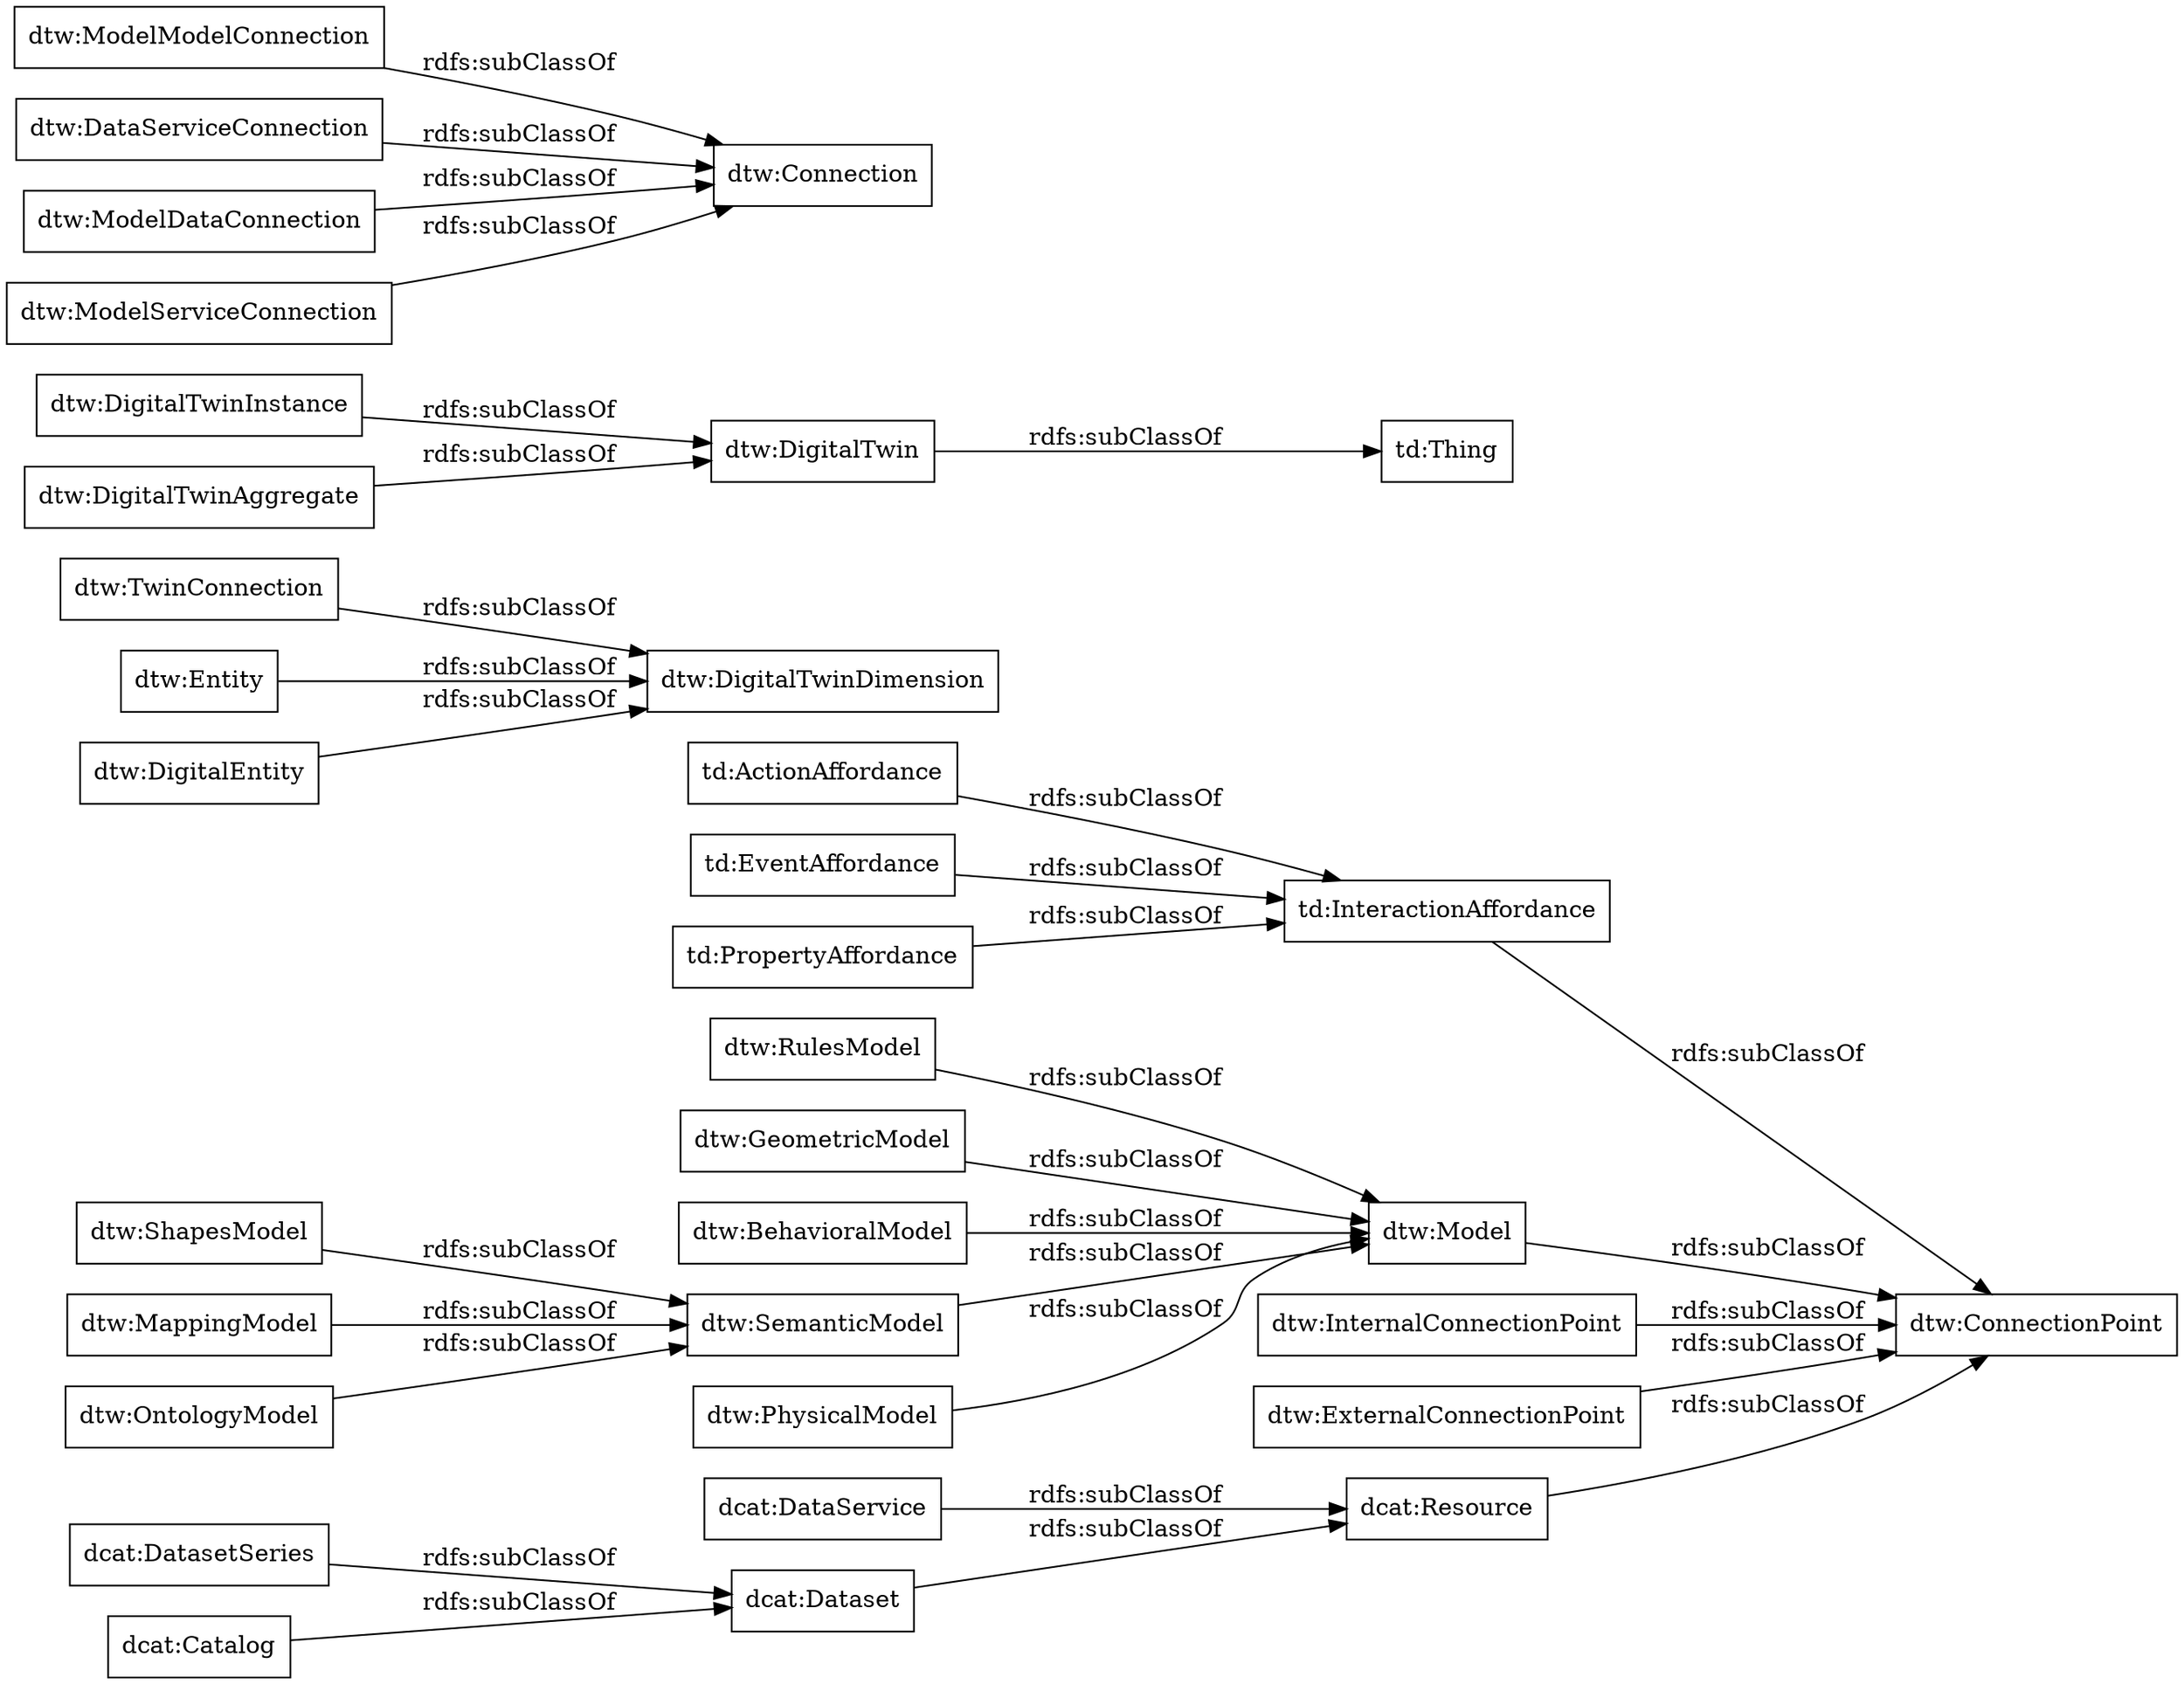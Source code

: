 digraph ar2dtool_diagram { 
rankdir=LR;
size="1000"
node [shape = rectangle, color="black"]; "dcat:Dataset" "dtw:RulesModel" "dtw:TwinConnection" "dtw:GeometricModel" "dcat:DataService" "dtw:DigitalTwinInstance" "dtw:ModelModelConnection" "dtw:ShapesModel" "td:ActionAffordance" "td:InteractionAffordance" "dtw:MappingModel" "dtw:ConnectionPoint" "td:EventAffordance" "dtw:Entity" "dtw:Model" "dtw:DigitalTwin" "dtw:OntologyModel" "dtw:InternalConnectionPoint" "dtw:DigitalTwinAggregate" "dcat:DatasetSeries" "dtw:ExternalConnectionPoint" "dtw:BehavioralModel" "dtw:DataServiceConnection" "dcat:Resource" "dcat:Catalog" "dtw:DigitalTwinDimension" "dtw:ModelDataConnection" "dtw:SemanticModel" "td:Thing" "td:PropertyAffordance" "dtw:PhysicalModel" "dtw:Connection" "dtw:ModelServiceConnection" "dtw:DigitalEntity" ; /*classes style*/
	"dtw:Model" -> "dtw:ConnectionPoint" [ label = "rdfs:subClassOf" ];
	"dcat:DatasetSeries" -> "dcat:Dataset" [ label = "rdfs:subClassOf" ];
	"td:EventAffordance" -> "td:InteractionAffordance" [ label = "rdfs:subClassOf" ];
	"dtw:DigitalTwin" -> "td:Thing" [ label = "rdfs:subClassOf" ];
	"dtw:DigitalTwinInstance" -> "dtw:DigitalTwin" [ label = "rdfs:subClassOf" ];
	"dcat:Catalog" -> "dcat:Dataset" [ label = "rdfs:subClassOf" ];
	"dtw:Entity" -> "dtw:DigitalTwinDimension" [ label = "rdfs:subClassOf" ];
	"dtw:TwinConnection" -> "dtw:DigitalTwinDimension" [ label = "rdfs:subClassOf" ];
	"dtw:ExternalConnectionPoint" -> "dtw:ConnectionPoint" [ label = "rdfs:subClassOf" ];
	"dtw:DigitalEntity" -> "dtw:DigitalTwinDimension" [ label = "rdfs:subClassOf" ];
	"dtw:ShapesModel" -> "dtw:SemanticModel" [ label = "rdfs:subClassOf" ];
	"dtw:InternalConnectionPoint" -> "dtw:ConnectionPoint" [ label = "rdfs:subClassOf" ];
	"dtw:ModelServiceConnection" -> "dtw:Connection" [ label = "rdfs:subClassOf" ];
	"dtw:DataServiceConnection" -> "dtw:Connection" [ label = "rdfs:subClassOf" ];
	"dtw:BehavioralModel" -> "dtw:Model" [ label = "rdfs:subClassOf" ];
	"dtw:ModelDataConnection" -> "dtw:Connection" [ label = "rdfs:subClassOf" ];
	"dtw:SemanticModel" -> "dtw:Model" [ label = "rdfs:subClassOf" ];
	"dtw:MappingModel" -> "dtw:SemanticModel" [ label = "rdfs:subClassOf" ];
	"dtw:GeometricModel" -> "dtw:Model" [ label = "rdfs:subClassOf" ];
	"dtw:RulesModel" -> "dtw:Model" [ label = "rdfs:subClassOf" ];
	"dtw:PhysicalModel" -> "dtw:Model" [ label = "rdfs:subClassOf" ];
	"dcat:Resource" -> "dtw:ConnectionPoint" [ label = "rdfs:subClassOf" ];
	"dtw:ModelModelConnection" -> "dtw:Connection" [ label = "rdfs:subClassOf" ];
	"dtw:DigitalTwinAggregate" -> "dtw:DigitalTwin" [ label = "rdfs:subClassOf" ];
	"dcat:Dataset" -> "dcat:Resource" [ label = "rdfs:subClassOf" ];
	"td:PropertyAffordance" -> "td:InteractionAffordance" [ label = "rdfs:subClassOf" ];
	"dcat:DataService" -> "dcat:Resource" [ label = "rdfs:subClassOf" ];
	"dtw:OntologyModel" -> "dtw:SemanticModel" [ label = "rdfs:subClassOf" ];
	"td:InteractionAffordance" -> "dtw:ConnectionPoint" [ label = "rdfs:subClassOf" ];
	"td:ActionAffordance" -> "td:InteractionAffordance" [ label = "rdfs:subClassOf" ];

}
